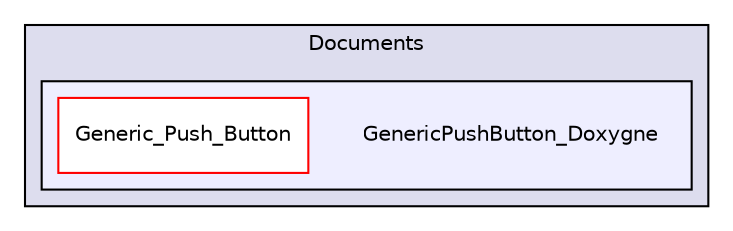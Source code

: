 digraph "C:/Users/hendrick.goncalves/Documents/GenericPushButton_Doxygne" {
  compound=true
  node [ fontsize="10", fontname="Helvetica"];
  edge [ labelfontsize="10", labelfontname="Helvetica"];
  subgraph clusterdir_c30e6759b18a65503a40bf5b2a39c791 {
    graph [ bgcolor="#ddddee", pencolor="black", label="Documents" fontname="Helvetica", fontsize="10", URL="dir_c30e6759b18a65503a40bf5b2a39c791.html"]
  subgraph clusterdir_1bcad661fca0ce6d1af17c4f2e80a5d8 {
    graph [ bgcolor="#eeeeff", pencolor="black", label="" URL="dir_1bcad661fca0ce6d1af17c4f2e80a5d8.html"];
    dir_1bcad661fca0ce6d1af17c4f2e80a5d8 [shape=plaintext label="GenericPushButton_Doxygne"];
    dir_c4664f4905216d5c1bd13ea71b080eff [shape=box label="Generic_Push_Button" color="red" fillcolor="white" style="filled" URL="dir_c4664f4905216d5c1bd13ea71b080eff.html"];
  }
  }
}
